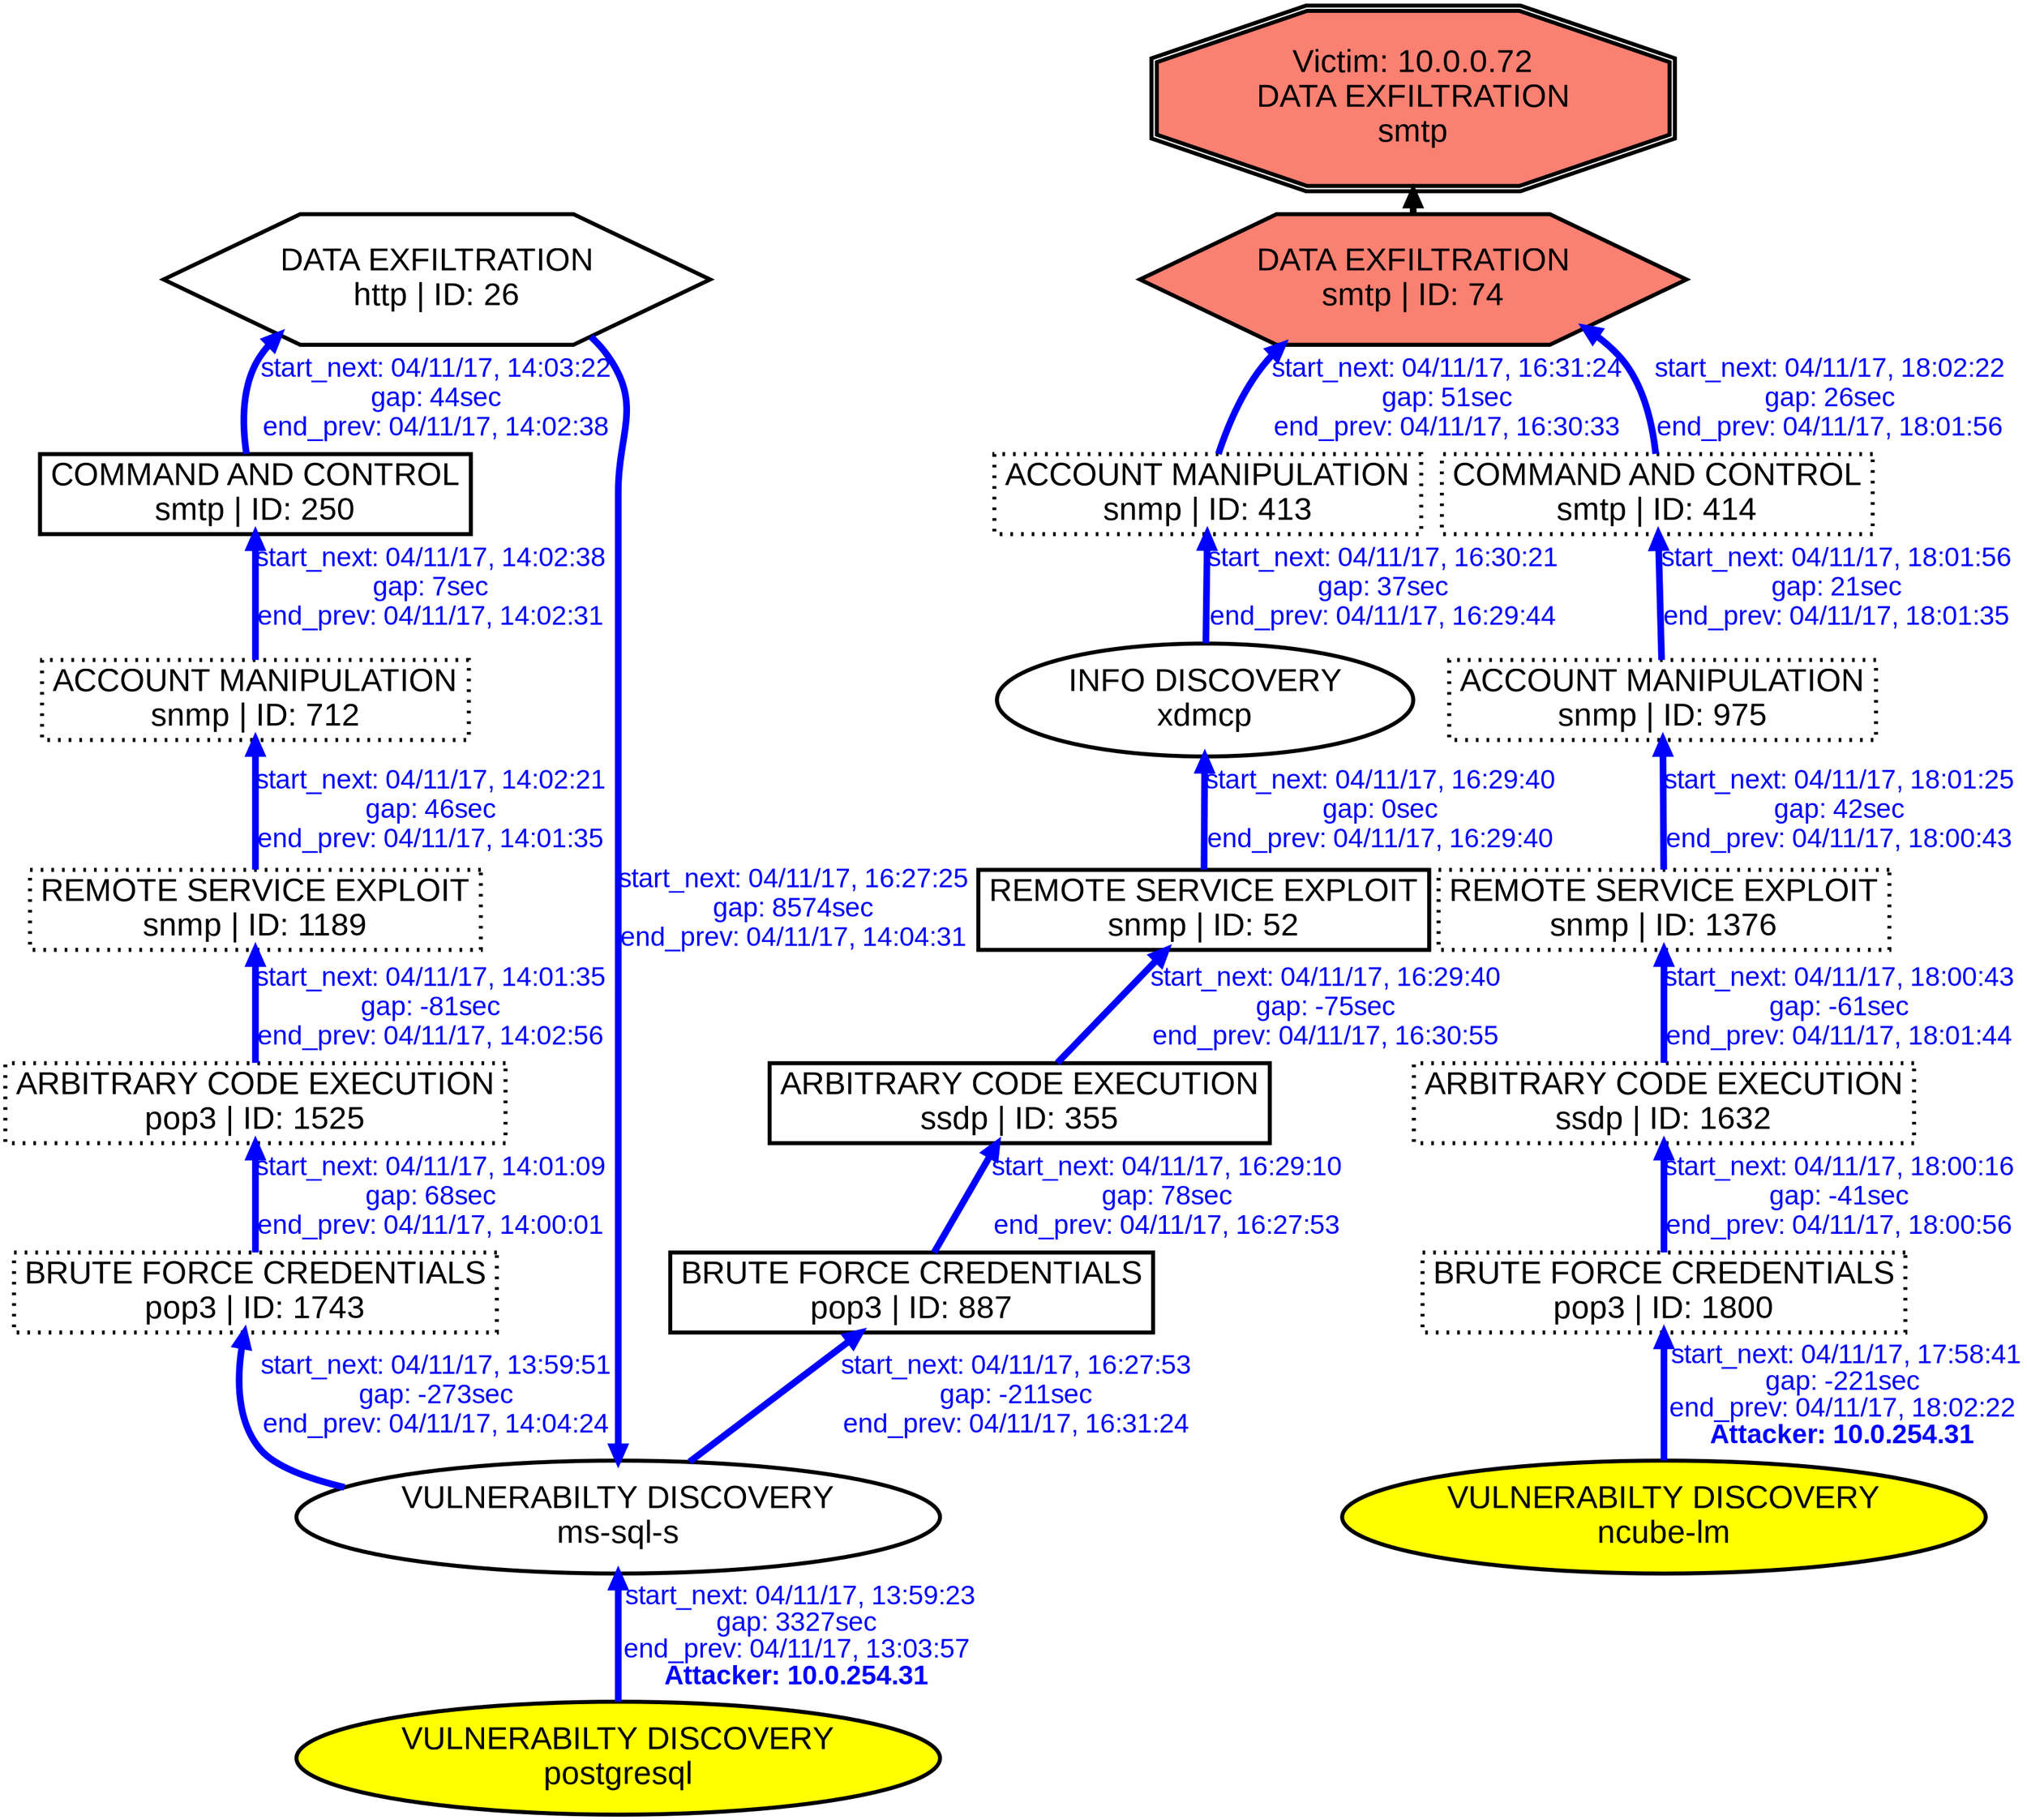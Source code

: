 digraph DATAEXFILTRATIONsmtp {
rankdir="BT"; 
 graph [ nodesep="0.1", ranksep="0.02"] 
 node [ fontname=Arial, fontsize=24,penwidth=3]; 
 edge [ fontname=Arial, fontsize=20,penwidth=5 ];
"Victim: 10.0.0.72
DATA EXFILTRATION
smtp" [shape=doubleoctagon, style=filled, fillcolor=salmon];
{ rank = max; "Victim: 10.0.0.72
DATA EXFILTRATION
smtp"}
"DATA EXFILTRATION
smtp | ID: 74" -> "Victim: 10.0.0.72
DATA EXFILTRATION
smtp"
"DATA EXFILTRATION
smtp | ID: 74" [style=filled, fillcolor= salmon]
{ rank=same; "DATA EXFILTRATION
smtp | ID: 74"}
"VULNERABILTY DISCOVERY
postgresql" [style=filled, fillcolor= yellow]
"VULNERABILTY DISCOVERY
postgresql" -> "VULNERABILTY DISCOVERY
ms-sql-s" [ color=blue] [label=<<font color="blue"> start_next: 04/11/17, 13:59:23<br/>gap: 3327sec<br/>end_prev: 04/11/17, 13:03:57</font><br/><font color="blue"><b>Attacker: 10.0.254.31</b></font>>]
"VULNERABILTY DISCOVERY
ms-sql-s" -> "BRUTE FORCE CREDENTIALS
pop3 | ID: 1743" [ label="start_next: 04/11/17, 13:59:51
gap: -273sec
end_prev: 04/11/17, 14:04:24"][ fontcolor="blue" color=blue]
"BRUTE FORCE CREDENTIALS
pop3 | ID: 1743" -> "ARBITRARY CODE EXECUTION
pop3 | ID: 1525" [ label="start_next: 04/11/17, 14:01:09
gap: 68sec
end_prev: 04/11/17, 14:00:01"][ fontcolor="blue" color=blue]
"ARBITRARY CODE EXECUTION
pop3 | ID: 1525" -> "REMOTE SERVICE EXPLOIT
snmp | ID: 1189" [ label="start_next: 04/11/17, 14:01:35
gap: -81sec
end_prev: 04/11/17, 14:02:56"][ fontcolor="blue" color=blue]
"REMOTE SERVICE EXPLOIT
snmp | ID: 1189" -> "ACCOUNT MANIPULATION
snmp | ID: 712" [ label="start_next: 04/11/17, 14:02:21
gap: 46sec
end_prev: 04/11/17, 14:01:35"][ fontcolor="blue" color=blue]
"ACCOUNT MANIPULATION
snmp | ID: 712" -> "COMMAND AND CONTROL
smtp | ID: 250" [ label="start_next: 04/11/17, 14:02:38
gap: 7sec
end_prev: 04/11/17, 14:02:31"][ fontcolor="blue" color=blue]
"COMMAND AND CONTROL
smtp | ID: 250" -> "DATA EXFILTRATION
http | ID: 26" [ label="start_next: 04/11/17, 14:03:22
gap: 44sec
end_prev: 04/11/17, 14:02:38"][ fontcolor="blue" color=blue]
"DATA EXFILTRATION
http | ID: 26" -> "VULNERABILTY DISCOVERY
ms-sql-s" [ label="start_next: 04/11/17, 16:27:25
gap: 8574sec
end_prev: 04/11/17, 14:04:31"][ fontcolor="blue" color=blue]
"VULNERABILTY DISCOVERY
ms-sql-s" -> "BRUTE FORCE CREDENTIALS
pop3 | ID: 887" [ label="start_next: 04/11/17, 16:27:53
gap: -211sec
end_prev: 04/11/17, 16:31:24"][ fontcolor="blue" color=blue]
"BRUTE FORCE CREDENTIALS
pop3 | ID: 887" -> "ARBITRARY CODE EXECUTION
ssdp | ID: 355" [ label="start_next: 04/11/17, 16:29:10
gap: 78sec
end_prev: 04/11/17, 16:27:53"][ fontcolor="blue" color=blue]
"ARBITRARY CODE EXECUTION
ssdp | ID: 355" -> "REMOTE SERVICE EXPLOIT
snmp | ID: 52" [ label="start_next: 04/11/17, 16:29:40
gap: -75sec
end_prev: 04/11/17, 16:30:55"][ fontcolor="blue" color=blue]
"REMOTE SERVICE EXPLOIT
snmp | ID: 52" -> "INFO DISCOVERY
xdmcp" [ label="start_next: 04/11/17, 16:29:40
gap: 0sec
end_prev: 04/11/17, 16:29:40"][ fontcolor="blue" color=blue]
"INFO DISCOVERY
xdmcp" -> "ACCOUNT MANIPULATION
snmp | ID: 413" [ label="start_next: 04/11/17, 16:30:21
gap: 37sec
end_prev: 04/11/17, 16:29:44"][ fontcolor="blue" color=blue]
"ACCOUNT MANIPULATION
snmp | ID: 413" -> "DATA EXFILTRATION
smtp | ID: 74" [ label="start_next: 04/11/17, 16:31:24
gap: 51sec
end_prev: 04/11/17, 16:30:33"][ fontcolor="blue" color=blue]
"VULNERABILTY DISCOVERY
ncube-lm" [style=filled, fillcolor= yellow]
"VULNERABILTY DISCOVERY
ncube-lm" -> "BRUTE FORCE CREDENTIALS
pop3 | ID: 1800" [ color=blue] [label=<<font color="blue"> start_next: 04/11/17, 17:58:41<br/>gap: -221sec<br/>end_prev: 04/11/17, 18:02:22</font><br/><font color="blue"><b>Attacker: 10.0.254.31</b></font>>]
"BRUTE FORCE CREDENTIALS
pop3 | ID: 1800" -> "ARBITRARY CODE EXECUTION
ssdp | ID: 1632" [ label="start_next: 04/11/17, 18:00:16
gap: -41sec
end_prev: 04/11/17, 18:00:56"][ fontcolor="blue" color=blue]
"ARBITRARY CODE EXECUTION
ssdp | ID: 1632" -> "REMOTE SERVICE EXPLOIT
snmp | ID: 1376" [ label="start_next: 04/11/17, 18:00:43
gap: -61sec
end_prev: 04/11/17, 18:01:44"][ fontcolor="blue" color=blue]
"REMOTE SERVICE EXPLOIT
snmp | ID: 1376" -> "ACCOUNT MANIPULATION
snmp | ID: 975" [ label="start_next: 04/11/17, 18:01:25
gap: 42sec
end_prev: 04/11/17, 18:00:43"][ fontcolor="blue" color=blue]
"ACCOUNT MANIPULATION
snmp | ID: 975" -> "COMMAND AND CONTROL
smtp | ID: 414" [ label="start_next: 04/11/17, 18:01:56
gap: 21sec
end_prev: 04/11/17, 18:01:35"][ fontcolor="blue" color=blue]
"COMMAND AND CONTROL
smtp | ID: 414" -> "DATA EXFILTRATION
smtp | ID: 74" [ label="start_next: 04/11/17, 18:02:22
gap: 26sec
end_prev: 04/11/17, 18:01:56"][ fontcolor="blue" color=blue]
"VULNERABILTY DISCOVERY
postgresql" [shape=oval]
"VULNERABILTY DISCOVERY
postgresql" [tooltip="ET POLICY Suspicious inbound to Oracle SQL port 1521
ET POLICY Suspicious inbound to PostgreSQL port 5432"]
"VULNERABILTY DISCOVERY
ms-sql-s" [shape=oval]
"VULNERABILTY DISCOVERY
ms-sql-s" [tooltip="ET POLICY Suspicious inbound to mySQL port 3306
ET POLICY Suspicious inbound to mSQL port 4333
ET POLICY Suspicious inbound to MSSQL port 1433
ET POLICY Suspicious inbound to Oracle SQL port 1521
ET CURRENT_EVENTS Malformed HeartBeat Request
ET SCAN Nessus User Agent
ET POLICY Suspicious inbound to PostgreSQL port 5432"]
"BRUTE FORCE CREDENTIALS
pop3 | ID: 1743" [style="dotted", shape=box]
"BRUTE FORCE CREDENTIALS
pop3 | ID: 1743" [tooltip="ET SCAN Rapid POP3 Connections - Possible Brute Force Attack
ET SCAN Rapid IMAP Connections - Possible Brute Force Attack"]
"ARBITRARY CODE EXECUTION
pop3 | ID: 1525" [style="dotted", shape=box]
"ARBITRARY CODE EXECUTION
pop3 | ID: 1525" [tooltip="GPL MISC UPnP malformed advertisement
GPL POP3 POP3 PASS overflow attempt"]
"REMOTE SERVICE EXPLOIT
snmp | ID: 1189" [style="dotted", shape=box]
"REMOTE SERVICE EXPLOIT
snmp | ID: 1189" [tooltip="ET SNMP Samsung Printer SNMP Hardcode RW Community String"]
"ACCOUNT MANIPULATION
snmp | ID: 712" [style="dotted", shape=box]
"ACCOUNT MANIPULATION
snmp | ID: 712" [tooltip="GPL SNMP public access udp"]
"COMMAND AND CONTROL
smtp | ID: 250" [shape=box]
"COMMAND AND CONTROL
smtp | ID: 250" [tooltip="ET EXPLOIT Possible SpamAssassin Milter Plugin Remote Arbitrary Command Injection Attempt"]
"DATA EXFILTRATION
http | ID: 26" [shape=hexagon]
"DATA EXFILTRATION
http | ID: 26" [tooltip="ET WEB_SPECIFIC_APPS PHP-CGI query string parameter vulnerability
ET WEB_SERVER Tilde in URI - potential .php~ source disclosure vulnerability
ET CURRENT_EVENTS Possible TLS HeartBleed Unencrypted Request Method 3 (Inbound to Common SSL Port)"]
"BRUTE FORCE CREDENTIALS
pop3 | ID: 887" [shape=box]
"BRUTE FORCE CREDENTIALS
pop3 | ID: 887" [tooltip="ET SCAN Rapid POP3 Connections - Possible Brute Force Attack"]
"ARBITRARY CODE EXECUTION
ssdp | ID: 355" [shape=box]
"ARBITRARY CODE EXECUTION
ssdp | ID: 355" [tooltip="GPL MISC UPnP malformed advertisement
GPL POP3 POP3 PASS overflow attempt"]
"REMOTE SERVICE EXPLOIT
snmp | ID: 52" [shape=box]
"REMOTE SERVICE EXPLOIT
snmp | ID: 52" [tooltip="ET SNMP Samsung Printer SNMP Hardcode RW Community String"]
"INFO DISCOVERY
xdmcp" [shape=oval]
"INFO DISCOVERY
xdmcp" [tooltip="GPL RPC xdmcp info query"]
"ACCOUNT MANIPULATION
snmp | ID: 413" [style="dotted", shape=box]
"ACCOUNT MANIPULATION
snmp | ID: 413" [tooltip="GPL SNMP private access udp
GPL SNMP public access udp"]
"DATA EXFILTRATION
smtp | ID: 74" [shape=hexagon]
"DATA EXFILTRATION
smtp | ID: 74" [tooltip="ET CURRENT_EVENTS Possible TLS HeartBleed Unencrypted Request Method 3 (Inbound to Common SSL Port)"]
"VULNERABILTY DISCOVERY
ncube-lm" [shape=oval]
"VULNERABILTY DISCOVERY
ncube-lm" [tooltip="ET CURRENT_EVENTS Malformed HeartBeat Request
ET POLICY Suspicious inbound to mySQL port 3306
ET POLICY Suspicious inbound to Oracle SQL port 1521
ET POLICY Suspicious inbound to PostgreSQL port 5432"]
"BRUTE FORCE CREDENTIALS
pop3 | ID: 1800" [style="dotted", shape=box]
"BRUTE FORCE CREDENTIALS
pop3 | ID: 1800" [tooltip="ET SCAN Rapid POP3 Connections - Possible Brute Force Attack
ET SCAN Rapid IMAP Connections - Possible Brute Force Attack"]
"ARBITRARY CODE EXECUTION
ssdp | ID: 1632" [style="dotted", shape=box]
"ARBITRARY CODE EXECUTION
ssdp | ID: 1632" [tooltip="GPL MISC UPnP malformed advertisement
GPL POP3 POP3 PASS overflow attempt"]
"REMOTE SERVICE EXPLOIT
snmp | ID: 1376" [style="dotted", shape=box]
"REMOTE SERVICE EXPLOIT
snmp | ID: 1376" [tooltip="ET SNMP Samsung Printer SNMP Hardcode RW Community String"]
"ACCOUNT MANIPULATION
snmp | ID: 975" [style="dotted", shape=box]
"ACCOUNT MANIPULATION
snmp | ID: 975" [tooltip="GPL SNMP public access udp"]
"COMMAND AND CONTROL
smtp | ID: 414" [style="dotted", shape=box]
"COMMAND AND CONTROL
smtp | ID: 414" [tooltip="ET EXPLOIT Possible SpamAssassin Milter Plugin Remote Arbitrary Command Injection Attempt"]
}
